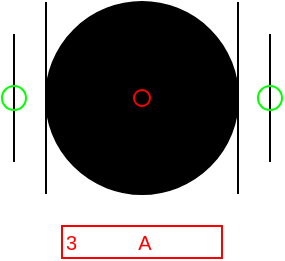 <mxfile compressed="false" version="20.3.0" type="device">
  <diagram name="PV019A" id="1CP9VX86ncTdAmcYDIcw">
    <mxGraphModel dx="782" dy="531" grid="1" gridSize="2" guides="1" tooltips="1" connect="1" arrows="1" fold="1" page="1" pageScale="1" pageWidth="1169" pageHeight="827" math="0" shadow="0">
      <root>
        <mxCell id="22vkG-h5v2N9dKBLQ-ZE-0" />
        <mxCell id="22vkG-h5v2N9dKBLQ-ZE-135" value="Label" style="" parent="22vkG-h5v2N9dKBLQ-ZE-0" />
        <object label="%LabelLines%&amp;nbsp; &amp;nbsp; &amp;nbsp; &amp;nbsp; &amp;nbsp; &amp;nbsp;%LabelIndex%" placeholders="1" LabelLines="3" LabelIndex="A" id="JKXfnodYz0fcM0IOX-bl-13">
          <mxCell style="rounded=0;whiteSpace=wrap;html=1;fillColor=none;strokeColor=#FF0000;fontColor=#FF0000;fontSize=10;align=left;" parent="22vkG-h5v2N9dKBLQ-ZE-135" vertex="1">
            <mxGeometry x="504" y="352" width="80" height="16" as="geometry" />
          </mxCell>
        </object>
        <object label="Option1" id="hvqG68CwU8eaP7pLt7YK-0">
          <mxCell parent="22vkG-h5v2N9dKBLQ-ZE-0" />
        </object>
        <mxCell id="JKXfnodYz0fcM0IOX-bl-8" value="" style="ellipse;whiteSpace=wrap;html=1;aspect=fixed;fillColor=#000000;" parent="hvqG68CwU8eaP7pLt7YK-0" vertex="1">
          <mxGeometry x="496" y="240" width="96" height="96" as="geometry" />
        </mxCell>
        <mxCell id="JKXfnodYz0fcM0IOX-bl-9" value="" style="endArrow=none;html=1;rounded=0;" parent="hvqG68CwU8eaP7pLt7YK-0" edge="1">
          <mxGeometry width="50" height="50" relative="1" as="geometry">
            <mxPoint x="592" y="336" as="sourcePoint" />
            <mxPoint x="592" y="240" as="targetPoint" />
          </mxGeometry>
        </mxCell>
        <mxCell id="JKXfnodYz0fcM0IOX-bl-10" value="" style="endArrow=none;html=1;rounded=0;" parent="hvqG68CwU8eaP7pLt7YK-0" edge="1">
          <mxGeometry width="50" height="50" relative="1" as="geometry">
            <mxPoint x="608" y="320" as="sourcePoint" />
            <mxPoint x="608" y="256" as="targetPoint" />
          </mxGeometry>
        </mxCell>
        <mxCell id="JKXfnodYz0fcM0IOX-bl-11" value="" style="endArrow=none;html=1;rounded=0;" parent="hvqG68CwU8eaP7pLt7YK-0" edge="1">
          <mxGeometry width="50" height="50" relative="1" as="geometry">
            <mxPoint x="496" y="336" as="sourcePoint" />
            <mxPoint x="496" y="240" as="targetPoint" />
          </mxGeometry>
        </mxCell>
        <mxCell id="JKXfnodYz0fcM0IOX-bl-12" value="" style="endArrow=none;html=1;rounded=0;" parent="hvqG68CwU8eaP7pLt7YK-0" edge="1">
          <mxGeometry width="50" height="50" relative="1" as="geometry">
            <mxPoint x="480" y="320" as="sourcePoint" />
            <mxPoint x="480" y="256" as="targetPoint" />
          </mxGeometry>
        </mxCell>
        <object label="Symbol" Width="8" Height="6" UoM="mm" id="22vkG-h5v2N9dKBLQ-ZE-138">
          <mxCell style="" parent="22vkG-h5v2N9dKBLQ-ZE-0" visible="0" />
        </object>
        <mxCell id="JKXfnodYz0fcM0IOX-bl-0" value="" style="ellipse;whiteSpace=wrap;html=1;aspect=fixed;fillColor=none;" parent="22vkG-h5v2N9dKBLQ-ZE-138" vertex="1">
          <mxGeometry x="496" y="240" width="96" height="96" as="geometry" />
        </mxCell>
        <mxCell id="JKXfnodYz0fcM0IOX-bl-1" value="" style="endArrow=none;html=1;rounded=0;" parent="22vkG-h5v2N9dKBLQ-ZE-138" edge="1">
          <mxGeometry width="50" height="50" relative="1" as="geometry">
            <mxPoint x="592" y="336" as="sourcePoint" />
            <mxPoint x="592" y="240" as="targetPoint" />
          </mxGeometry>
        </mxCell>
        <mxCell id="JKXfnodYz0fcM0IOX-bl-2" value="" style="endArrow=none;html=1;rounded=0;" parent="22vkG-h5v2N9dKBLQ-ZE-138" edge="1">
          <mxGeometry width="50" height="50" relative="1" as="geometry">
            <mxPoint x="608" y="320" as="sourcePoint" />
            <mxPoint x="608" y="256" as="targetPoint" />
          </mxGeometry>
        </mxCell>
        <mxCell id="JKXfnodYz0fcM0IOX-bl-3" value="" style="endArrow=none;html=1;rounded=0;" parent="22vkG-h5v2N9dKBLQ-ZE-138" edge="1">
          <mxGeometry width="50" height="50" relative="1" as="geometry">
            <mxPoint x="496" y="336" as="sourcePoint" />
            <mxPoint x="496" y="240" as="targetPoint" />
          </mxGeometry>
        </mxCell>
        <mxCell id="JKXfnodYz0fcM0IOX-bl-4" value="" style="endArrow=none;html=1;rounded=0;" parent="22vkG-h5v2N9dKBLQ-ZE-138" edge="1">
          <mxGeometry width="50" height="50" relative="1" as="geometry">
            <mxPoint x="480" y="320" as="sourcePoint" />
            <mxPoint x="480" y="256" as="targetPoint" />
          </mxGeometry>
        </mxCell>
        <mxCell id="22vkG-h5v2N9dKBLQ-ZE-124" value="Connection" style="locked=1;" parent="22vkG-h5v2N9dKBLQ-ZE-0" />
        <object label="Connection" PipingConnector="Y" LabelConnector="N" SignalConnector="N" Direction="0" AuxiliaryConnector="N" id="JKXfnodYz0fcM0IOX-bl-6">
          <mxCell style="vsdxID=1407;fillColor=none;gradientColor=none;shape=stencil(rVFbDsIgEDwNnyQU4glqvcfGblsilmZBS28vZGMsxg9j/JvZmX1kR5g2TLCg0CpE8hdcbR8nYY5CaztPSDZmJEwnTDt4wpH8be6ZL1CcBV39vUxI3KdKh1YbswPTEzuBzlmiVGmKau9zUKM+jlJJQrJBko8QrZ+rrQ5oRJnXyMHBWElhRVx25ebnw/5zVvPFWRm83jxY5zilvf4eSy5xpKZ7AA==);strokeColor=#00ff00;strokeWidth=1;points=[[0.5,0.5,0,0,0]];labelBackgroundColor=none;rounded=0;html=1;whiteSpace=wrap;aspect=fixed;noLabel=1;snapToPoint=1;container=0;fontSize=16;" parent="22vkG-h5v2N9dKBLQ-ZE-124" vertex="1">
            <mxGeometry x="602" y="282" width="12" height="12" as="geometry" />
          </mxCell>
        </object>
        <object label="Connection" PipingConnector="Y" LabelConnector="N" SignalConnector="N" Direction="180" AuxiliaryConnector="N" id="JKXfnodYz0fcM0IOX-bl-7">
          <mxCell style="vsdxID=1407;fillColor=none;gradientColor=none;shape=stencil(rVFbDsIgEDwNnyQU4glqvcfGblsilmZBS28vZGMsxg9j/JvZmX1kR5g2TLCg0CpE8hdcbR8nYY5CaztPSDZmJEwnTDt4wpH8be6ZL1CcBV39vUxI3KdKh1YbswPTEzuBzlmiVGmKau9zUKM+jlJJQrJBko8QrZ+rrQ5oRJnXyMHBWElhRVx25ebnw/5zVvPFWRm83jxY5zilvf4eSy5xpKZ7AA==);strokeColor=#00ff00;strokeWidth=1;points=[[0.5,0.5,0,0,0]];labelBackgroundColor=none;rounded=0;html=1;whiteSpace=wrap;aspect=fixed;noLabel=1;snapToPoint=1;container=0;fontSize=16;" parent="22vkG-h5v2N9dKBLQ-ZE-124" vertex="1">
            <mxGeometry x="474" y="282" width="12" height="12" as="geometry" />
          </mxCell>
        </object>
        <mxCell id="22vkG-h5v2N9dKBLQ-ZE-136" value="Origo" style="locked=1;" parent="22vkG-h5v2N9dKBLQ-ZE-0" />
        <object label="origo" id="JKXfnodYz0fcM0IOX-bl-5">
          <mxCell style="vsdxID=1407;fillColor=none;gradientColor=none;shape=stencil(rVFbDsIgEDwNnyQU4glqvcfGblsilmZBS28vZGMsxg9j/JvZmX1kR5g2TLCg0CpE8hdcbR8nYY5CaztPSDZmJEwnTDt4wpH8be6ZL1CcBV39vUxI3KdKh1YbswPTEzuBzlmiVGmKau9zUKM+jlJJQrJBko8QrZ+rrQ5oRJnXyMHBWElhRVx25ebnw/5zVvPFWRm83jxY5zilvf4eSy5xpKZ7AA==);strokeColor=#ff0000;strokeWidth=1;points=[[0.5,0.5,0,0,0]];labelBackgroundColor=none;rounded=0;html=1;whiteSpace=wrap;aspect=fixed;noLabel=1;snapToPoint=1;" parent="22vkG-h5v2N9dKBLQ-ZE-136" vertex="1">
            <mxGeometry x="540" y="284" width="8" height="8" as="geometry" />
          </mxCell>
        </object>
      </root>
    </mxGraphModel>
  </diagram>
</mxfile>

